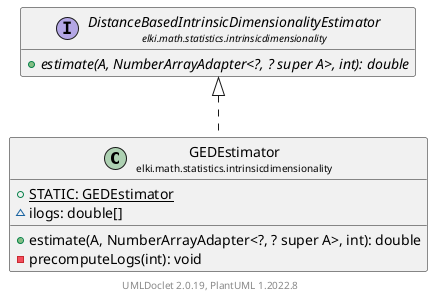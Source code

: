 @startuml
    remove .*\.(Instance|Par|Parameterizer|Factory)$
    set namespaceSeparator none
    hide empty fields
    hide empty methods

    class "<size:14>GEDEstimator\n<size:10>elki.math.statistics.intrinsicdimensionality" as elki.math.statistics.intrinsicdimensionality.GEDEstimator [[GEDEstimator.html]] {
        {static} +STATIC: GEDEstimator
        ~ilogs: double[]
        +estimate(A, NumberArrayAdapter<?, ? super A>, int): double
        -precomputeLogs(int): void
    }

    interface "<size:14>DistanceBasedIntrinsicDimensionalityEstimator\n<size:10>elki.math.statistics.intrinsicdimensionality" as elki.math.statistics.intrinsicdimensionality.DistanceBasedIntrinsicDimensionalityEstimator [[DistanceBasedIntrinsicDimensionalityEstimator.html]] {
        {abstract} +estimate(A, NumberArrayAdapter<?, ? super A>, int): double
    }
    class "<size:14>GEDEstimator.Par\n<size:10>elki.math.statistics.intrinsicdimensionality" as elki.math.statistics.intrinsicdimensionality.GEDEstimator.Par [[GEDEstimator.Par.html]]

    elki.math.statistics.intrinsicdimensionality.DistanceBasedIntrinsicDimensionalityEstimator <|.. elki.math.statistics.intrinsicdimensionality.GEDEstimator
    elki.math.statistics.intrinsicdimensionality.GEDEstimator +-- elki.math.statistics.intrinsicdimensionality.GEDEstimator.Par

    center footer UMLDoclet 2.0.19, PlantUML 1.2022.8
@enduml
